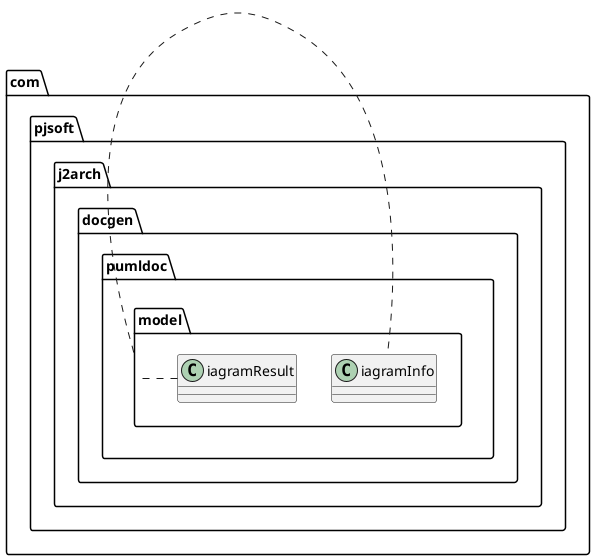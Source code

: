@startuml
package com.pjsoft.j2arch.docgen.pumldoc.model {
    com.pjsoft.j2arch.docgen.pumldoc.model.DiagramInfo
    com.pjsoft.j2arch.docgen.pumldoc.model.DiagramResult
}
@enduml
